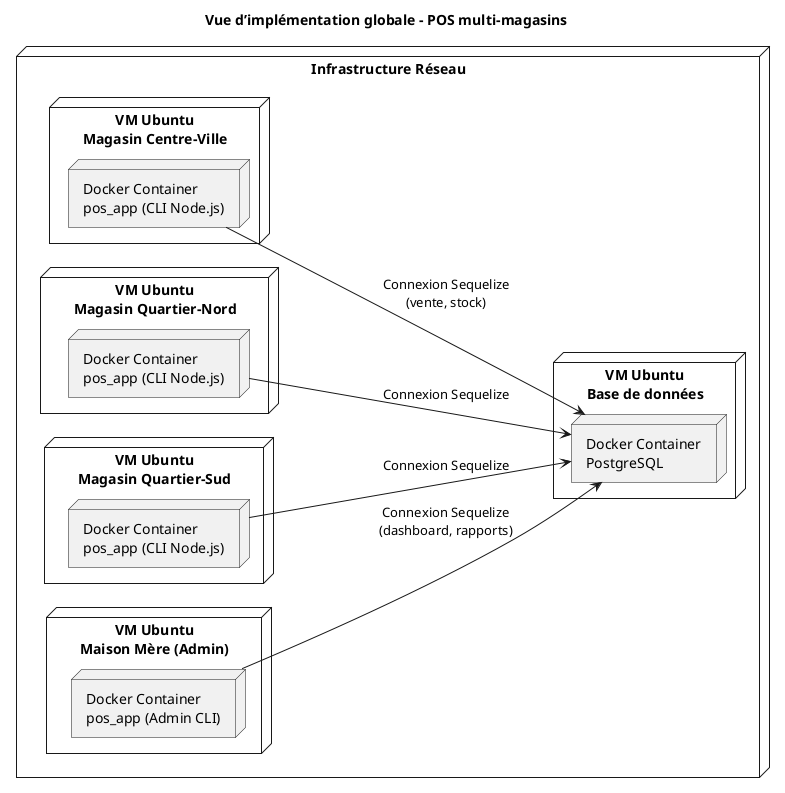 @startuml "Architecture d'Implémentation Distribuée – Application POS"
skinparam componentStyle rectangle
skinparam packageStyle rectangle
skinparam nodeStyle rectangle
left to right direction

title Vue d’implémentation globale – POS multi-magasins

'--- Réseau global / entreprise ---
node "Infrastructure Réseau" {

  '--- VM poste employé (1 par magasin) ---
  node "VM Ubuntu\nMagasin Centre-Ville" {
    node "Docker Container\npos_app (CLI Node.js)" as App1
  }

  node "VM Ubuntu\nMagasin Quartier-Nord" {
    node "Docker Container\npos_app (CLI Node.js)" as App2
  }

  node "VM Ubuntu\nMagasin Quartier-Sud" {
    node "Docker Container\npos_app (CLI Node.js)" as App3
  }

  '--- VM centralisée pour Maison Mère ---
  node "VM Ubuntu\nMaison Mère (Admin)" {
    node "Docker Container\npos_app (Admin CLI)" as AdminCLI
  }

  '--- Serveur Central ---
  node "VM Ubuntu\nBase de données" {
    node "Docker Container\nPostgreSQL" as PG
  }
}

'--- Flèches de communication ---
App1 --> PG : Connexion Sequelize\n(vente, stock)
App2 --> PG : Connexion Sequelize
App3 --> PG : Connexion Sequelize
AdminCLI --> PG : Connexion Sequelize\n(dashboard, rapports)

@enduml
